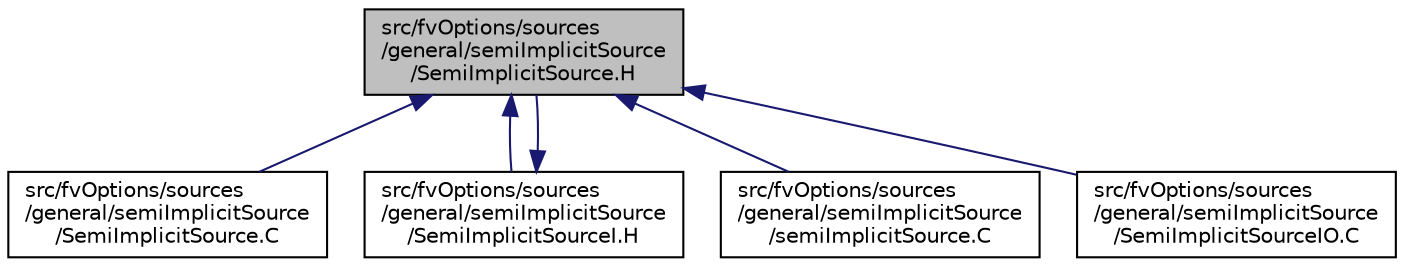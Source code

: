 digraph "src/fvOptions/sources/general/semiImplicitSource/SemiImplicitSource.H"
{
  bgcolor="transparent";
  edge [fontname="Helvetica",fontsize="10",labelfontname="Helvetica",labelfontsize="10"];
  node [fontname="Helvetica",fontsize="10",shape=record];
  Node313 [label="src/fvOptions/sources\l/general/semiImplicitSource\l/SemiImplicitSource.H",height=0.2,width=0.4,color="black", fillcolor="grey75", style="filled", fontcolor="black"];
  Node313 -> Node314 [dir="back",color="midnightblue",fontsize="10",style="solid",fontname="Helvetica"];
  Node314 [label="src/fvOptions/sources\l/general/semiImplicitSource\l/SemiImplicitSource.C",height=0.2,width=0.4,color="black",URL="$a05444.html"];
  Node313 -> Node315 [dir="back",color="midnightblue",fontsize="10",style="solid",fontname="Helvetica"];
  Node315 [label="src/fvOptions/sources\l/general/semiImplicitSource\l/SemiImplicitSourceI.H",height=0.2,width=0.4,color="black",URL="$a05453.html"];
  Node315 -> Node313 [dir="back",color="midnightblue",fontsize="10",style="solid",fontname="Helvetica"];
  Node313 -> Node316 [dir="back",color="midnightblue",fontsize="10",style="solid",fontname="Helvetica"];
  Node316 [label="src/fvOptions/sources\l/general/semiImplicitSource\l/semiImplicitSource.C",height=0.2,width=0.4,color="black",URL="$a05447.html"];
  Node313 -> Node317 [dir="back",color="midnightblue",fontsize="10",style="solid",fontname="Helvetica"];
  Node317 [label="src/fvOptions/sources\l/general/semiImplicitSource\l/SemiImplicitSourceIO.C",height=0.2,width=0.4,color="black",URL="$a05456.html"];
}
